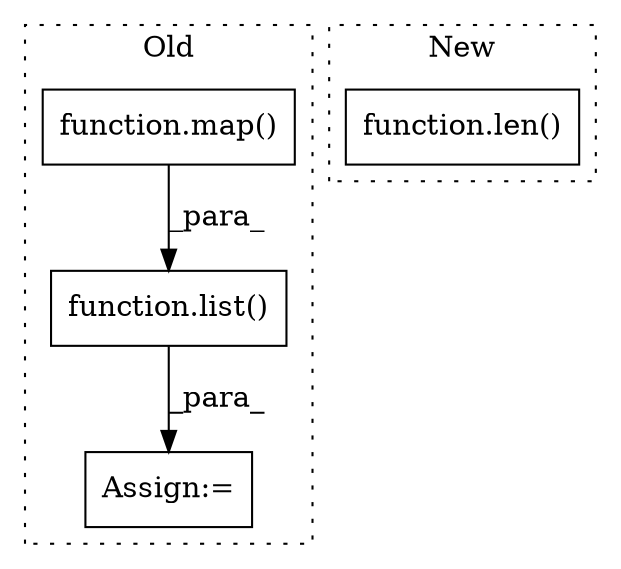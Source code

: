 digraph G {
subgraph cluster0 {
1 [label="function.map()" a="75" s="25151,25202" l="4,1" shape="box"];
3 [label="function.list()" a="75" s="25146,25203" l="5,1" shape="box"];
4 [label="Assign:=" a="68" s="25125" l="3" shape="box"];
label = "Old";
style="dotted";
}
subgraph cluster1 {
2 [label="function.len()" a="75" s="30338,30351" l="4,1" shape="box"];
label = "New";
style="dotted";
}
1 -> 3 [label="_para_"];
3 -> 4 [label="_para_"];
}